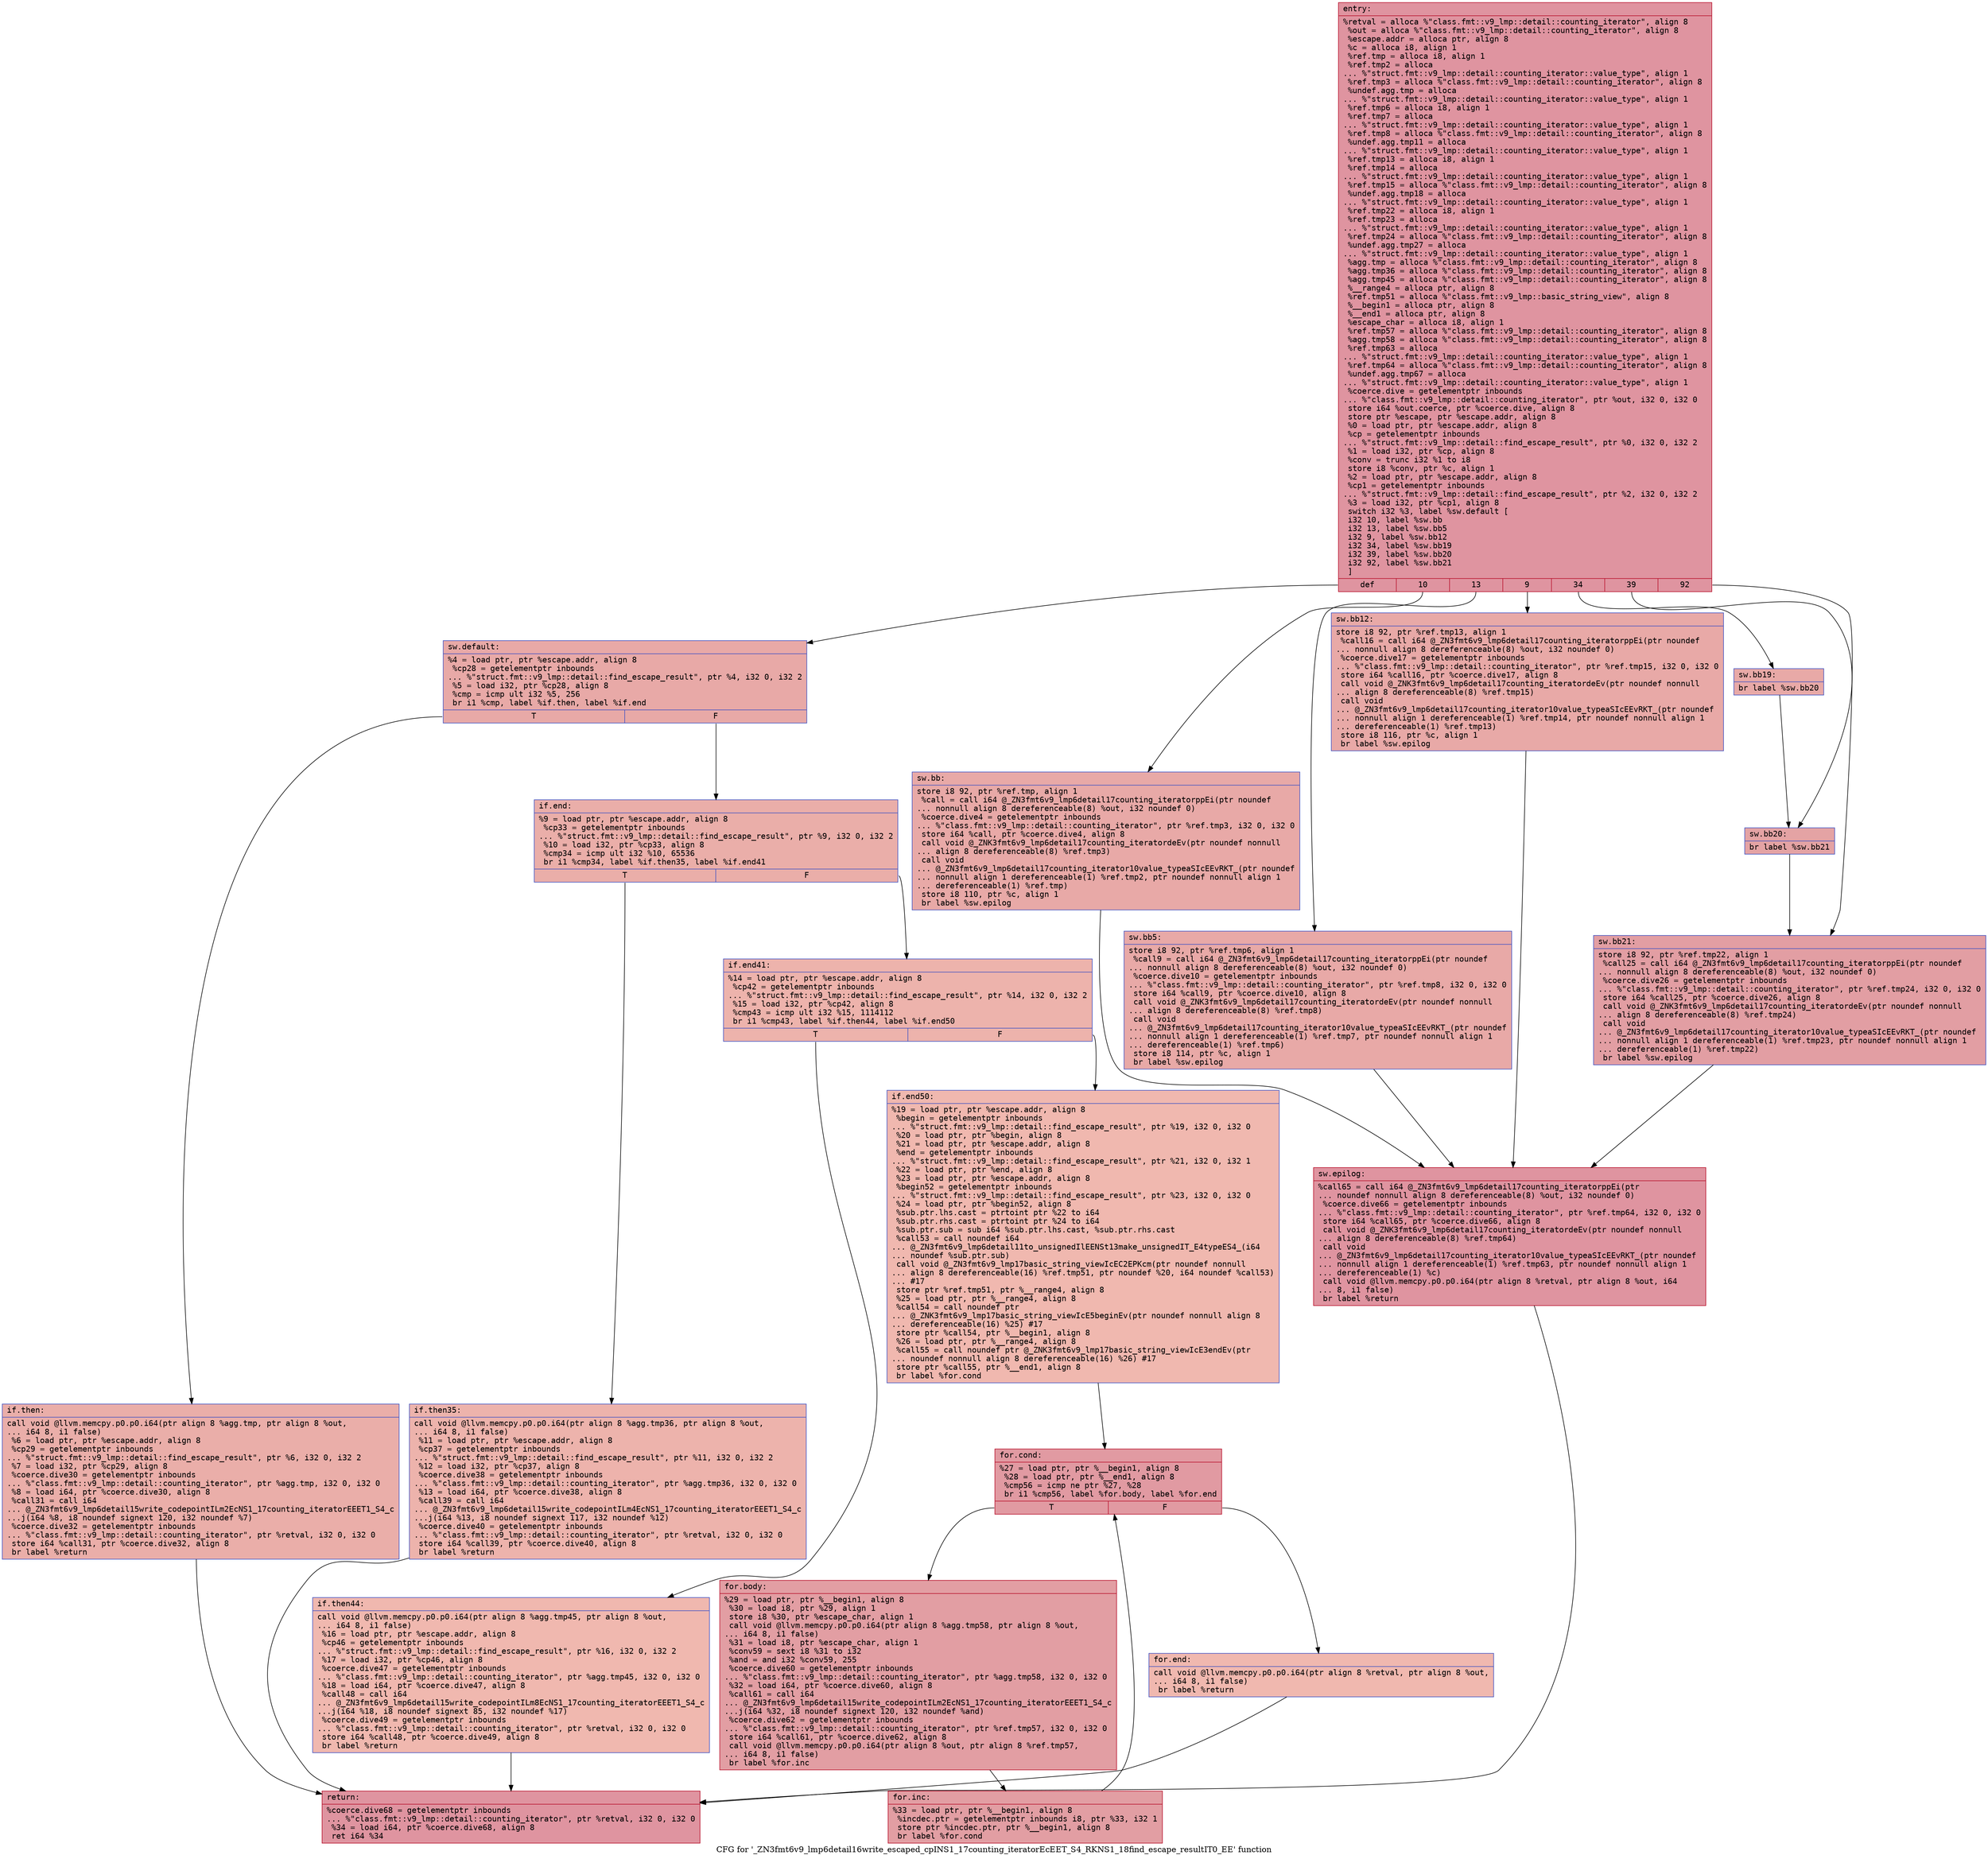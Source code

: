 digraph "CFG for '_ZN3fmt6v9_lmp6detail16write_escaped_cpINS1_17counting_iteratorEcEET_S4_RKNS1_18find_escape_resultIT0_EE' function" {
	label="CFG for '_ZN3fmt6v9_lmp6detail16write_escaped_cpINS1_17counting_iteratorEcEET_S4_RKNS1_18find_escape_resultIT0_EE' function";

	Node0x55fec36d0a10 [shape=record,color="#b70d28ff", style=filled, fillcolor="#b70d2870" fontname="Courier",label="{entry:\l|  %retval = alloca %\"class.fmt::v9_lmp::detail::counting_iterator\", align 8\l  %out = alloca %\"class.fmt::v9_lmp::detail::counting_iterator\", align 8\l  %escape.addr = alloca ptr, align 8\l  %c = alloca i8, align 1\l  %ref.tmp = alloca i8, align 1\l  %ref.tmp2 = alloca\l... %\"struct.fmt::v9_lmp::detail::counting_iterator::value_type\", align 1\l  %ref.tmp3 = alloca %\"class.fmt::v9_lmp::detail::counting_iterator\", align 8\l  %undef.agg.tmp = alloca\l... %\"struct.fmt::v9_lmp::detail::counting_iterator::value_type\", align 1\l  %ref.tmp6 = alloca i8, align 1\l  %ref.tmp7 = alloca\l... %\"struct.fmt::v9_lmp::detail::counting_iterator::value_type\", align 1\l  %ref.tmp8 = alloca %\"class.fmt::v9_lmp::detail::counting_iterator\", align 8\l  %undef.agg.tmp11 = alloca\l... %\"struct.fmt::v9_lmp::detail::counting_iterator::value_type\", align 1\l  %ref.tmp13 = alloca i8, align 1\l  %ref.tmp14 = alloca\l... %\"struct.fmt::v9_lmp::detail::counting_iterator::value_type\", align 1\l  %ref.tmp15 = alloca %\"class.fmt::v9_lmp::detail::counting_iterator\", align 8\l  %undef.agg.tmp18 = alloca\l... %\"struct.fmt::v9_lmp::detail::counting_iterator::value_type\", align 1\l  %ref.tmp22 = alloca i8, align 1\l  %ref.tmp23 = alloca\l... %\"struct.fmt::v9_lmp::detail::counting_iterator::value_type\", align 1\l  %ref.tmp24 = alloca %\"class.fmt::v9_lmp::detail::counting_iterator\", align 8\l  %undef.agg.tmp27 = alloca\l... %\"struct.fmt::v9_lmp::detail::counting_iterator::value_type\", align 1\l  %agg.tmp = alloca %\"class.fmt::v9_lmp::detail::counting_iterator\", align 8\l  %agg.tmp36 = alloca %\"class.fmt::v9_lmp::detail::counting_iterator\", align 8\l  %agg.tmp45 = alloca %\"class.fmt::v9_lmp::detail::counting_iterator\", align 8\l  %__range4 = alloca ptr, align 8\l  %ref.tmp51 = alloca %\"class.fmt::v9_lmp::basic_string_view\", align 8\l  %__begin1 = alloca ptr, align 8\l  %__end1 = alloca ptr, align 8\l  %escape_char = alloca i8, align 1\l  %ref.tmp57 = alloca %\"class.fmt::v9_lmp::detail::counting_iterator\", align 8\l  %agg.tmp58 = alloca %\"class.fmt::v9_lmp::detail::counting_iterator\", align 8\l  %ref.tmp63 = alloca\l... %\"struct.fmt::v9_lmp::detail::counting_iterator::value_type\", align 1\l  %ref.tmp64 = alloca %\"class.fmt::v9_lmp::detail::counting_iterator\", align 8\l  %undef.agg.tmp67 = alloca\l... %\"struct.fmt::v9_lmp::detail::counting_iterator::value_type\", align 1\l  %coerce.dive = getelementptr inbounds\l... %\"class.fmt::v9_lmp::detail::counting_iterator\", ptr %out, i32 0, i32 0\l  store i64 %out.coerce, ptr %coerce.dive, align 8\l  store ptr %escape, ptr %escape.addr, align 8\l  %0 = load ptr, ptr %escape.addr, align 8\l  %cp = getelementptr inbounds\l... %\"struct.fmt::v9_lmp::detail::find_escape_result\", ptr %0, i32 0, i32 2\l  %1 = load i32, ptr %cp, align 8\l  %conv = trunc i32 %1 to i8\l  store i8 %conv, ptr %c, align 1\l  %2 = load ptr, ptr %escape.addr, align 8\l  %cp1 = getelementptr inbounds\l... %\"struct.fmt::v9_lmp::detail::find_escape_result\", ptr %2, i32 0, i32 2\l  %3 = load i32, ptr %cp1, align 8\l  switch i32 %3, label %sw.default [\l    i32 10, label %sw.bb\l    i32 13, label %sw.bb5\l    i32 9, label %sw.bb12\l    i32 34, label %sw.bb19\l    i32 39, label %sw.bb20\l    i32 92, label %sw.bb21\l  ]\l|{<s0>def|<s1>10|<s2>13|<s3>9|<s4>34|<s5>39|<s6>92}}"];
	Node0x55fec36d0a10:s0 -> Node0x55fec36d28e0[tooltip="entry -> sw.default\nProbability 14.29%" ];
	Node0x55fec36d0a10:s1 -> Node0x55fec36d2960[tooltip="entry -> sw.bb\nProbability 14.29%" ];
	Node0x55fec36d0a10:s2 -> Node0x55fec36d29d0[tooltip="entry -> sw.bb5\nProbability 14.29%" ];
	Node0x55fec36d0a10:s3 -> Node0x55fec36d2a40[tooltip="entry -> sw.bb12\nProbability 14.29%" ];
	Node0x55fec36d0a10:s4 -> Node0x55fec36d2ab0[tooltip="entry -> sw.bb19\nProbability 14.29%" ];
	Node0x55fec36d0a10:s5 -> Node0x55fec36d2b80[tooltip="entry -> sw.bb20\nProbability 14.29%" ];
	Node0x55fec36d0a10:s6 -> Node0x55fec36d2c50[tooltip="entry -> sw.bb21\nProbability 14.29%" ];
	Node0x55fec36d2960 [shape=record,color="#3d50c3ff", style=filled, fillcolor="#ca3b3770" fontname="Courier",label="{sw.bb:\l|  store i8 92, ptr %ref.tmp, align 1\l  %call = call i64 @_ZN3fmt6v9_lmp6detail17counting_iteratorppEi(ptr noundef\l... nonnull align 8 dereferenceable(8) %out, i32 noundef 0)\l  %coerce.dive4 = getelementptr inbounds\l... %\"class.fmt::v9_lmp::detail::counting_iterator\", ptr %ref.tmp3, i32 0, i32 0\l  store i64 %call, ptr %coerce.dive4, align 8\l  call void @_ZNK3fmt6v9_lmp6detail17counting_iteratordeEv(ptr noundef nonnull\l... align 8 dereferenceable(8) %ref.tmp3)\l  call void\l... @_ZN3fmt6v9_lmp6detail17counting_iterator10value_typeaSIcEEvRKT_(ptr noundef\l... nonnull align 1 dereferenceable(1) %ref.tmp2, ptr noundef nonnull align 1\l... dereferenceable(1) %ref.tmp)\l  store i8 110, ptr %c, align 1\l  br label %sw.epilog\l}"];
	Node0x55fec36d2960 -> Node0x55fec36d1a40[tooltip="sw.bb -> sw.epilog\nProbability 100.00%" ];
	Node0x55fec36d29d0 [shape=record,color="#3d50c3ff", style=filled, fillcolor="#ca3b3770" fontname="Courier",label="{sw.bb5:\l|  store i8 92, ptr %ref.tmp6, align 1\l  %call9 = call i64 @_ZN3fmt6v9_lmp6detail17counting_iteratorppEi(ptr noundef\l... nonnull align 8 dereferenceable(8) %out, i32 noundef 0)\l  %coerce.dive10 = getelementptr inbounds\l... %\"class.fmt::v9_lmp::detail::counting_iterator\", ptr %ref.tmp8, i32 0, i32 0\l  store i64 %call9, ptr %coerce.dive10, align 8\l  call void @_ZNK3fmt6v9_lmp6detail17counting_iteratordeEv(ptr noundef nonnull\l... align 8 dereferenceable(8) %ref.tmp8)\l  call void\l... @_ZN3fmt6v9_lmp6detail17counting_iterator10value_typeaSIcEEvRKT_(ptr noundef\l... nonnull align 1 dereferenceable(1) %ref.tmp7, ptr noundef nonnull align 1\l... dereferenceable(1) %ref.tmp6)\l  store i8 114, ptr %c, align 1\l  br label %sw.epilog\l}"];
	Node0x55fec36d29d0 -> Node0x55fec36d1a40[tooltip="sw.bb5 -> sw.epilog\nProbability 100.00%" ];
	Node0x55fec36d2a40 [shape=record,color="#3d50c3ff", style=filled, fillcolor="#ca3b3770" fontname="Courier",label="{sw.bb12:\l|  store i8 92, ptr %ref.tmp13, align 1\l  %call16 = call i64 @_ZN3fmt6v9_lmp6detail17counting_iteratorppEi(ptr noundef\l... nonnull align 8 dereferenceable(8) %out, i32 noundef 0)\l  %coerce.dive17 = getelementptr inbounds\l... %\"class.fmt::v9_lmp::detail::counting_iterator\", ptr %ref.tmp15, i32 0, i32 0\l  store i64 %call16, ptr %coerce.dive17, align 8\l  call void @_ZNK3fmt6v9_lmp6detail17counting_iteratordeEv(ptr noundef nonnull\l... align 8 dereferenceable(8) %ref.tmp15)\l  call void\l... @_ZN3fmt6v9_lmp6detail17counting_iterator10value_typeaSIcEEvRKT_(ptr noundef\l... nonnull align 1 dereferenceable(1) %ref.tmp14, ptr noundef nonnull align 1\l... dereferenceable(1) %ref.tmp13)\l  store i8 116, ptr %c, align 1\l  br label %sw.epilog\l}"];
	Node0x55fec36d2a40 -> Node0x55fec36d1a40[tooltip="sw.bb12 -> sw.epilog\nProbability 100.00%" ];
	Node0x55fec36d2ab0 [shape=record,color="#3d50c3ff", style=filled, fillcolor="#ca3b3770" fontname="Courier",label="{sw.bb19:\l|  br label %sw.bb20\l}"];
	Node0x55fec36d2ab0 -> Node0x55fec36d2b80[tooltip="sw.bb19 -> sw.bb20\nProbability 100.00%" ];
	Node0x55fec36d2b80 [shape=record,color="#3d50c3ff", style=filled, fillcolor="#c32e3170" fontname="Courier",label="{sw.bb20:\l|  br label %sw.bb21\l}"];
	Node0x55fec36d2b80 -> Node0x55fec36d2c50[tooltip="sw.bb20 -> sw.bb21\nProbability 100.00%" ];
	Node0x55fec36d2c50 [shape=record,color="#3d50c3ff", style=filled, fillcolor="#be242e70" fontname="Courier",label="{sw.bb21:\l|  store i8 92, ptr %ref.tmp22, align 1\l  %call25 = call i64 @_ZN3fmt6v9_lmp6detail17counting_iteratorppEi(ptr noundef\l... nonnull align 8 dereferenceable(8) %out, i32 noundef 0)\l  %coerce.dive26 = getelementptr inbounds\l... %\"class.fmt::v9_lmp::detail::counting_iterator\", ptr %ref.tmp24, i32 0, i32 0\l  store i64 %call25, ptr %coerce.dive26, align 8\l  call void @_ZNK3fmt6v9_lmp6detail17counting_iteratordeEv(ptr noundef nonnull\l... align 8 dereferenceable(8) %ref.tmp24)\l  call void\l... @_ZN3fmt6v9_lmp6detail17counting_iterator10value_typeaSIcEEvRKT_(ptr noundef\l... nonnull align 1 dereferenceable(1) %ref.tmp23, ptr noundef nonnull align 1\l... dereferenceable(1) %ref.tmp22)\l  br label %sw.epilog\l}"];
	Node0x55fec36d2c50 -> Node0x55fec36d1a40[tooltip="sw.bb21 -> sw.epilog\nProbability 100.00%" ];
	Node0x55fec36d28e0 [shape=record,color="#3d50c3ff", style=filled, fillcolor="#ca3b3770" fontname="Courier",label="{sw.default:\l|  %4 = load ptr, ptr %escape.addr, align 8\l  %cp28 = getelementptr inbounds\l... %\"struct.fmt::v9_lmp::detail::find_escape_result\", ptr %4, i32 0, i32 2\l  %5 = load i32, ptr %cp28, align 8\l  %cmp = icmp ult i32 %5, 256\l  br i1 %cmp, label %if.then, label %if.end\l|{<s0>T|<s1>F}}"];
	Node0x55fec36d28e0:s0 -> Node0x55fec36d4b80[tooltip="sw.default -> if.then\nProbability 50.00%" ];
	Node0x55fec36d28e0:s1 -> Node0x55fec36d4fe0[tooltip="sw.default -> if.end\nProbability 50.00%" ];
	Node0x55fec36d4b80 [shape=record,color="#3d50c3ff", style=filled, fillcolor="#d0473d70" fontname="Courier",label="{if.then:\l|  call void @llvm.memcpy.p0.p0.i64(ptr align 8 %agg.tmp, ptr align 8 %out,\l... i64 8, i1 false)\l  %6 = load ptr, ptr %escape.addr, align 8\l  %cp29 = getelementptr inbounds\l... %\"struct.fmt::v9_lmp::detail::find_escape_result\", ptr %6, i32 0, i32 2\l  %7 = load i32, ptr %cp29, align 8\l  %coerce.dive30 = getelementptr inbounds\l... %\"class.fmt::v9_lmp::detail::counting_iterator\", ptr %agg.tmp, i32 0, i32 0\l  %8 = load i64, ptr %coerce.dive30, align 8\l  %call31 = call i64\l... @_ZN3fmt6v9_lmp6detail15write_codepointILm2EcNS1_17counting_iteratorEEET1_S4_c\l...j(i64 %8, i8 noundef signext 120, i32 noundef %7)\l  %coerce.dive32 = getelementptr inbounds\l... %\"class.fmt::v9_lmp::detail::counting_iterator\", ptr %retval, i32 0, i32 0\l  store i64 %call31, ptr %coerce.dive32, align 8\l  br label %return\l}"];
	Node0x55fec36d4b80 -> Node0x55fec36d5840[tooltip="if.then -> return\nProbability 100.00%" ];
	Node0x55fec36d4fe0 [shape=record,color="#3d50c3ff", style=filled, fillcolor="#d0473d70" fontname="Courier",label="{if.end:\l|  %9 = load ptr, ptr %escape.addr, align 8\l  %cp33 = getelementptr inbounds\l... %\"struct.fmt::v9_lmp::detail::find_escape_result\", ptr %9, i32 0, i32 2\l  %10 = load i32, ptr %cp33, align 8\l  %cmp34 = icmp ult i32 %10, 65536\l  br i1 %cmp34, label %if.then35, label %if.end41\l|{<s0>T|<s1>F}}"];
	Node0x55fec36d4fe0:s0 -> Node0x55fec36d5b90[tooltip="if.end -> if.then35\nProbability 50.00%" ];
	Node0x55fec36d4fe0:s1 -> Node0x55fec36d5c10[tooltip="if.end -> if.end41\nProbability 50.00%" ];
	Node0x55fec36d5b90 [shape=record,color="#3d50c3ff", style=filled, fillcolor="#d6524470" fontname="Courier",label="{if.then35:\l|  call void @llvm.memcpy.p0.p0.i64(ptr align 8 %agg.tmp36, ptr align 8 %out,\l... i64 8, i1 false)\l  %11 = load ptr, ptr %escape.addr, align 8\l  %cp37 = getelementptr inbounds\l... %\"struct.fmt::v9_lmp::detail::find_escape_result\", ptr %11, i32 0, i32 2\l  %12 = load i32, ptr %cp37, align 8\l  %coerce.dive38 = getelementptr inbounds\l... %\"class.fmt::v9_lmp::detail::counting_iterator\", ptr %agg.tmp36, i32 0, i32 0\l  %13 = load i64, ptr %coerce.dive38, align 8\l  %call39 = call i64\l... @_ZN3fmt6v9_lmp6detail15write_codepointILm4EcNS1_17counting_iteratorEEET1_S4_c\l...j(i64 %13, i8 noundef signext 117, i32 noundef %12)\l  %coerce.dive40 = getelementptr inbounds\l... %\"class.fmt::v9_lmp::detail::counting_iterator\", ptr %retval, i32 0, i32 0\l  store i64 %call39, ptr %coerce.dive40, align 8\l  br label %return\l}"];
	Node0x55fec36d5b90 -> Node0x55fec36d5840[tooltip="if.then35 -> return\nProbability 100.00%" ];
	Node0x55fec36d5c10 [shape=record,color="#3d50c3ff", style=filled, fillcolor="#d6524470" fontname="Courier",label="{if.end41:\l|  %14 = load ptr, ptr %escape.addr, align 8\l  %cp42 = getelementptr inbounds\l... %\"struct.fmt::v9_lmp::detail::find_escape_result\", ptr %14, i32 0, i32 2\l  %15 = load i32, ptr %cp42, align 8\l  %cmp43 = icmp ult i32 %15, 1114112\l  br i1 %cmp43, label %if.then44, label %if.end50\l|{<s0>T|<s1>F}}"];
	Node0x55fec36d5c10:s0 -> Node0x55fec36d67c0[tooltip="if.end41 -> if.then44\nProbability 50.00%" ];
	Node0x55fec36d5c10:s1 -> Node0x55fec36d6840[tooltip="if.end41 -> if.end50\nProbability 50.00%" ];
	Node0x55fec36d67c0 [shape=record,color="#3d50c3ff", style=filled, fillcolor="#dc5d4a70" fontname="Courier",label="{if.then44:\l|  call void @llvm.memcpy.p0.p0.i64(ptr align 8 %agg.tmp45, ptr align 8 %out,\l... i64 8, i1 false)\l  %16 = load ptr, ptr %escape.addr, align 8\l  %cp46 = getelementptr inbounds\l... %\"struct.fmt::v9_lmp::detail::find_escape_result\", ptr %16, i32 0, i32 2\l  %17 = load i32, ptr %cp46, align 8\l  %coerce.dive47 = getelementptr inbounds\l... %\"class.fmt::v9_lmp::detail::counting_iterator\", ptr %agg.tmp45, i32 0, i32 0\l  %18 = load i64, ptr %coerce.dive47, align 8\l  %call48 = call i64\l... @_ZN3fmt6v9_lmp6detail15write_codepointILm8EcNS1_17counting_iteratorEEET1_S4_c\l...j(i64 %18, i8 noundef signext 85, i32 noundef %17)\l  %coerce.dive49 = getelementptr inbounds\l... %\"class.fmt::v9_lmp::detail::counting_iterator\", ptr %retval, i32 0, i32 0\l  store i64 %call48, ptr %coerce.dive49, align 8\l  br label %return\l}"];
	Node0x55fec36d67c0 -> Node0x55fec36d5840[tooltip="if.then44 -> return\nProbability 100.00%" ];
	Node0x55fec36d6840 [shape=record,color="#3d50c3ff", style=filled, fillcolor="#dc5d4a70" fontname="Courier",label="{if.end50:\l|  %19 = load ptr, ptr %escape.addr, align 8\l  %begin = getelementptr inbounds\l... %\"struct.fmt::v9_lmp::detail::find_escape_result\", ptr %19, i32 0, i32 0\l  %20 = load ptr, ptr %begin, align 8\l  %21 = load ptr, ptr %escape.addr, align 8\l  %end = getelementptr inbounds\l... %\"struct.fmt::v9_lmp::detail::find_escape_result\", ptr %21, i32 0, i32 1\l  %22 = load ptr, ptr %end, align 8\l  %23 = load ptr, ptr %escape.addr, align 8\l  %begin52 = getelementptr inbounds\l... %\"struct.fmt::v9_lmp::detail::find_escape_result\", ptr %23, i32 0, i32 0\l  %24 = load ptr, ptr %begin52, align 8\l  %sub.ptr.lhs.cast = ptrtoint ptr %22 to i64\l  %sub.ptr.rhs.cast = ptrtoint ptr %24 to i64\l  %sub.ptr.sub = sub i64 %sub.ptr.lhs.cast, %sub.ptr.rhs.cast\l  %call53 = call noundef i64\l... @_ZN3fmt6v9_lmp6detail11to_unsignedIlEENSt13make_unsignedIT_E4typeES4_(i64\l... noundef %sub.ptr.sub)\l  call void @_ZN3fmt6v9_lmp17basic_string_viewIcEC2EPKcm(ptr noundef nonnull\l... align 8 dereferenceable(16) %ref.tmp51, ptr noundef %20, i64 noundef %call53)\l... #17\l  store ptr %ref.tmp51, ptr %__range4, align 8\l  %25 = load ptr, ptr %__range4, align 8\l  %call54 = call noundef ptr\l... @_ZNK3fmt6v9_lmp17basic_string_viewIcE5beginEv(ptr noundef nonnull align 8\l... dereferenceable(16) %25) #17\l  store ptr %call54, ptr %__begin1, align 8\l  %26 = load ptr, ptr %__range4, align 8\l  %call55 = call noundef ptr @_ZNK3fmt6v9_lmp17basic_string_viewIcE3endEv(ptr\l... noundef nonnull align 8 dereferenceable(16) %26) #17\l  store ptr %call55, ptr %__end1, align 8\l  br label %for.cond\l}"];
	Node0x55fec36d6840 -> Node0x55fec36d8240[tooltip="if.end50 -> for.cond\nProbability 100.00%" ];
	Node0x55fec36d8240 [shape=record,color="#b70d28ff", style=filled, fillcolor="#bb1b2c70" fontname="Courier",label="{for.cond:\l|  %27 = load ptr, ptr %__begin1, align 8\l  %28 = load ptr, ptr %__end1, align 8\l  %cmp56 = icmp ne ptr %27, %28\l  br i1 %cmp56, label %for.body, label %for.end\l|{<s0>T|<s1>F}}"];
	Node0x55fec36d8240:s0 -> Node0x55fec36d84b0[tooltip="for.cond -> for.body\nProbability 96.88%" ];
	Node0x55fec36d8240:s1 -> Node0x55fec36d8500[tooltip="for.cond -> for.end\nProbability 3.12%" ];
	Node0x55fec36d84b0 [shape=record,color="#b70d28ff", style=filled, fillcolor="#be242e70" fontname="Courier",label="{for.body:\l|  %29 = load ptr, ptr %__begin1, align 8\l  %30 = load i8, ptr %29, align 1\l  store i8 %30, ptr %escape_char, align 1\l  call void @llvm.memcpy.p0.p0.i64(ptr align 8 %agg.tmp58, ptr align 8 %out,\l... i64 8, i1 false)\l  %31 = load i8, ptr %escape_char, align 1\l  %conv59 = sext i8 %31 to i32\l  %and = and i32 %conv59, 255\l  %coerce.dive60 = getelementptr inbounds\l... %\"class.fmt::v9_lmp::detail::counting_iterator\", ptr %agg.tmp58, i32 0, i32 0\l  %32 = load i64, ptr %coerce.dive60, align 8\l  %call61 = call i64\l... @_ZN3fmt6v9_lmp6detail15write_codepointILm2EcNS1_17counting_iteratorEEET1_S4_c\l...j(i64 %32, i8 noundef signext 120, i32 noundef %and)\l  %coerce.dive62 = getelementptr inbounds\l... %\"class.fmt::v9_lmp::detail::counting_iterator\", ptr %ref.tmp57, i32 0, i32 0\l  store i64 %call61, ptr %coerce.dive62, align 8\l  call void @llvm.memcpy.p0.p0.i64(ptr align 8 %out, ptr align 8 %ref.tmp57,\l... i64 8, i1 false)\l  br label %for.inc\l}"];
	Node0x55fec36d84b0 -> Node0x55fec36d37b0[tooltip="for.body -> for.inc\nProbability 100.00%" ];
	Node0x55fec36d37b0 [shape=record,color="#b70d28ff", style=filled, fillcolor="#be242e70" fontname="Courier",label="{for.inc:\l|  %33 = load ptr, ptr %__begin1, align 8\l  %incdec.ptr = getelementptr inbounds i8, ptr %33, i32 1\l  store ptr %incdec.ptr, ptr %__begin1, align 8\l  br label %for.cond\l}"];
	Node0x55fec36d37b0 -> Node0x55fec36d8240[tooltip="for.inc -> for.cond\nProbability 100.00%" ];
	Node0x55fec36d8500 [shape=record,color="#3d50c3ff", style=filled, fillcolor="#dc5d4a70" fontname="Courier",label="{for.end:\l|  call void @llvm.memcpy.p0.p0.i64(ptr align 8 %retval, ptr align 8 %out,\l... i64 8, i1 false)\l  br label %return\l}"];
	Node0x55fec36d8500 -> Node0x55fec36d5840[tooltip="for.end -> return\nProbability 100.00%" ];
	Node0x55fec36d1a40 [shape=record,color="#b70d28ff", style=filled, fillcolor="#b70d2870" fontname="Courier",label="{sw.epilog:\l|  %call65 = call i64 @_ZN3fmt6v9_lmp6detail17counting_iteratorppEi(ptr\l... noundef nonnull align 8 dereferenceable(8) %out, i32 noundef 0)\l  %coerce.dive66 = getelementptr inbounds\l... %\"class.fmt::v9_lmp::detail::counting_iterator\", ptr %ref.tmp64, i32 0, i32 0\l  store i64 %call65, ptr %coerce.dive66, align 8\l  call void @_ZNK3fmt6v9_lmp6detail17counting_iteratordeEv(ptr noundef nonnull\l... align 8 dereferenceable(8) %ref.tmp64)\l  call void\l... @_ZN3fmt6v9_lmp6detail17counting_iterator10value_typeaSIcEEvRKT_(ptr noundef\l... nonnull align 1 dereferenceable(1) %ref.tmp63, ptr noundef nonnull align 1\l... dereferenceable(1) %c)\l  call void @llvm.memcpy.p0.p0.i64(ptr align 8 %retval, ptr align 8 %out, i64\l... 8, i1 false)\l  br label %return\l}"];
	Node0x55fec36d1a40 -> Node0x55fec36d5840[tooltip="sw.epilog -> return\nProbability 100.00%" ];
	Node0x55fec36d5840 [shape=record,color="#b70d28ff", style=filled, fillcolor="#b70d2870" fontname="Courier",label="{return:\l|  %coerce.dive68 = getelementptr inbounds\l... %\"class.fmt::v9_lmp::detail::counting_iterator\", ptr %retval, i32 0, i32 0\l  %34 = load i64, ptr %coerce.dive68, align 8\l  ret i64 %34\l}"];
}
